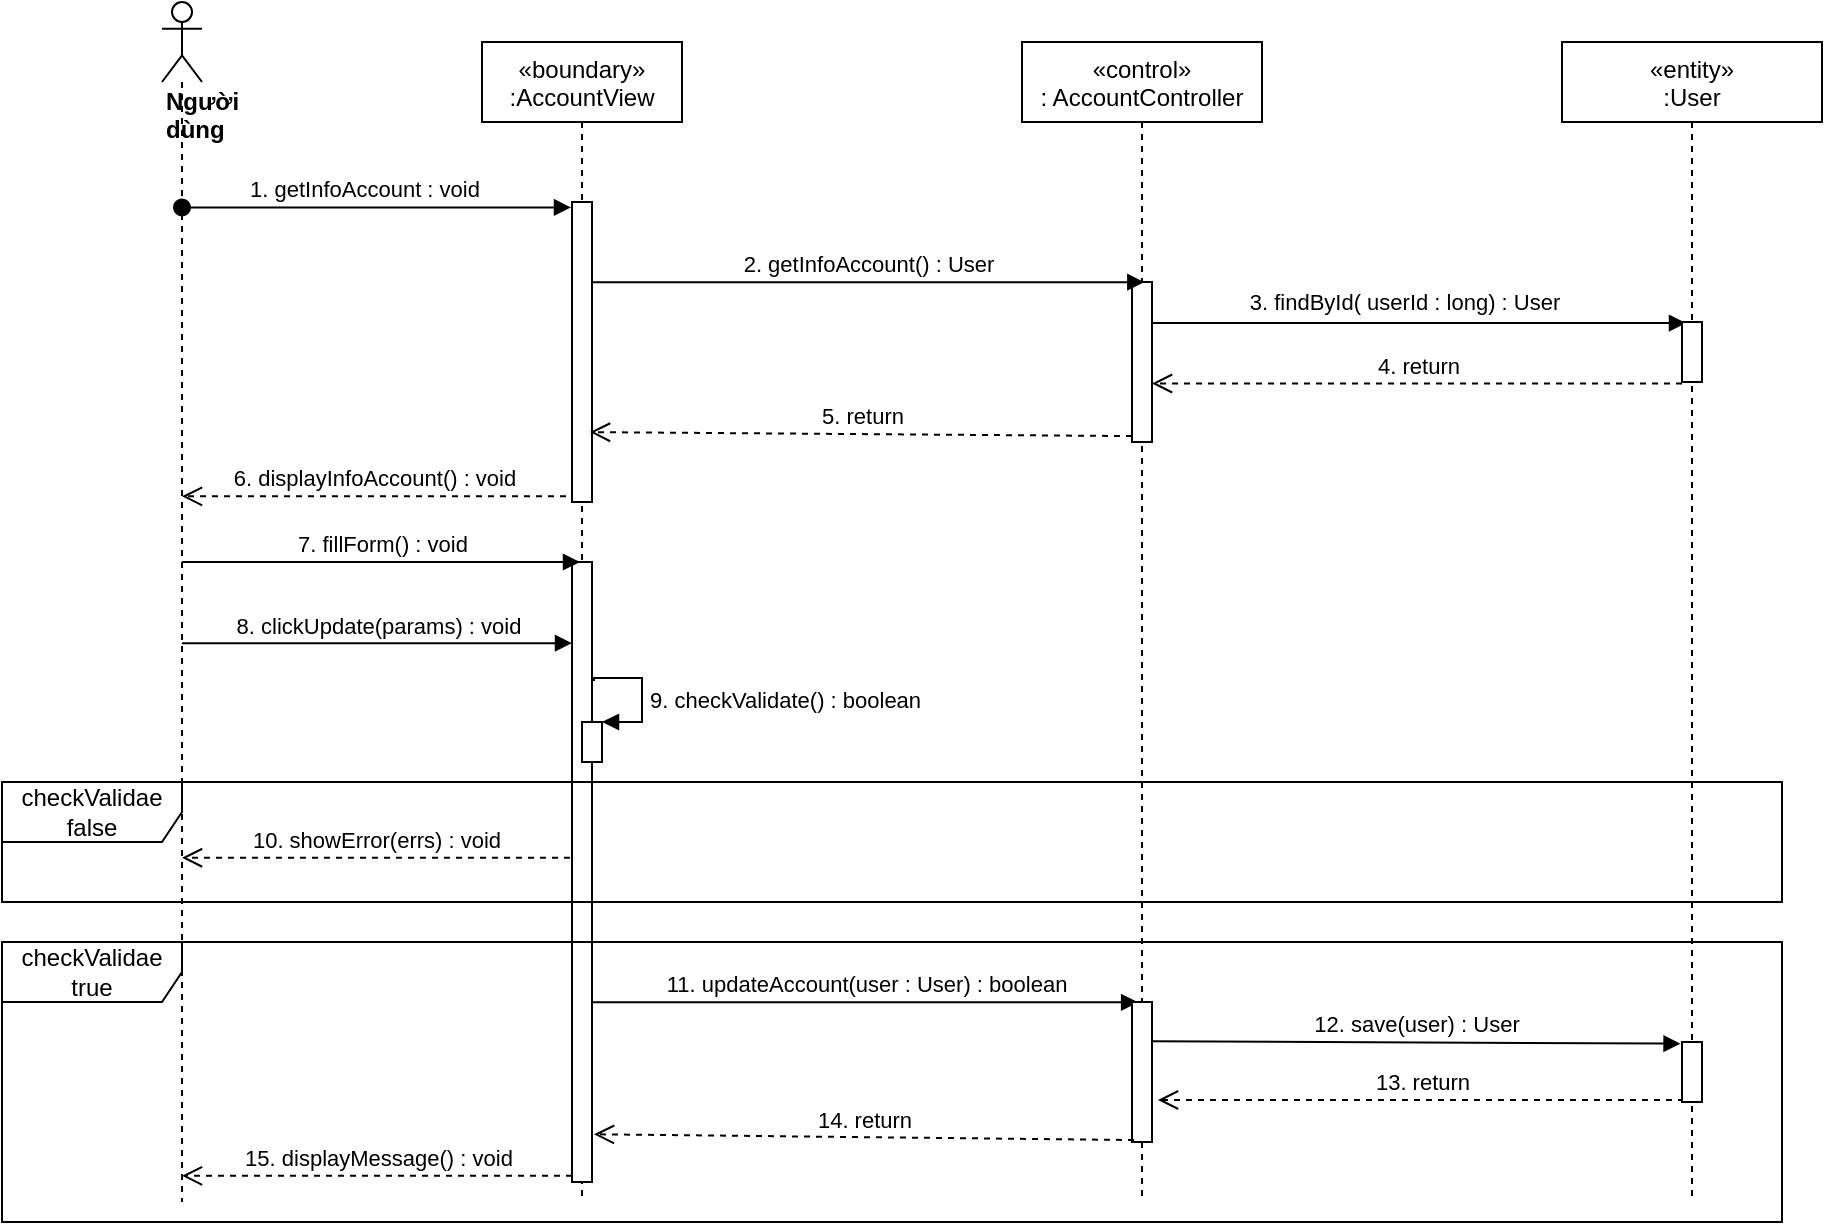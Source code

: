 <mxfile version="14.7.0" type="device"><diagram id="kgpKYQtTHZ0yAKxKKP6v" name="Page-1"><mxGraphModel dx="1108" dy="425" grid="1" gridSize="10" guides="1" tooltips="1" connect="1" arrows="1" fold="1" page="1" pageScale="1" pageWidth="850" pageHeight="1100" math="0" shadow="0"><root><mxCell id="0"/><mxCell id="1" parent="0"/><mxCell id="cm-e9RdBKjdfD5Plnjkp-1" value="«boundary»&#10;:AccountView" style="shape=umlLifeline;perimeter=lifelinePerimeter;container=1;collapsible=0;recursiveResize=0;rounded=0;shadow=0;strokeWidth=1;" parent="1" vertex="1"><mxGeometry x="260" y="80" width="100" height="580" as="geometry"/></mxCell><mxCell id="cm-e9RdBKjdfD5Plnjkp-2" value="" style="points=[];perimeter=orthogonalPerimeter;rounded=0;shadow=0;strokeWidth=1;" parent="cm-e9RdBKjdfD5Plnjkp-1" vertex="1"><mxGeometry x="45" y="80" width="10" height="150" as="geometry"/></mxCell><mxCell id="cm-e9RdBKjdfD5Plnjkp-23" value="" style="html=1;points=[];perimeter=orthogonalPerimeter;" parent="cm-e9RdBKjdfD5Plnjkp-1" vertex="1"><mxGeometry x="45" y="260" width="10" height="310" as="geometry"/></mxCell><mxCell id="cm-e9RdBKjdfD5Plnjkp-3" value="«control»&#10;: AccountController" style="shape=umlLifeline;perimeter=lifelinePerimeter;container=1;collapsible=0;recursiveResize=0;rounded=0;shadow=0;strokeWidth=1;" parent="1" vertex="1"><mxGeometry x="530" y="80" width="120" height="580" as="geometry"/></mxCell><mxCell id="cm-e9RdBKjdfD5Plnjkp-4" value="" style="points=[];perimeter=orthogonalPerimeter;rounded=0;shadow=0;strokeWidth=1;" parent="cm-e9RdBKjdfD5Plnjkp-3" vertex="1"><mxGeometry x="55" y="120" width="10" height="80" as="geometry"/></mxCell><mxCell id="cm-e9RdBKjdfD5Plnjkp-5" value="&lt;div&gt;&lt;b&gt;Người dùng&lt;/b&gt;&lt;/div&gt;" style="shape=umlLifeline;participant=umlActor;perimeter=lifelinePerimeter;whiteSpace=wrap;html=1;container=1;collapsible=0;recursiveResize=0;verticalAlign=top;spacingTop=36;outlineConnect=0;align=left;" parent="1" vertex="1"><mxGeometry x="100" y="60" width="20" height="600" as="geometry"/></mxCell><mxCell id="cm-e9RdBKjdfD5Plnjkp-6" value="1. getInfoAccount : void" style="verticalAlign=bottom;startArrow=oval;endArrow=block;startSize=8;shadow=0;strokeWidth=1;entryX=-0.05;entryY=0.018;entryDx=0;entryDy=0;entryPerimeter=0;" parent="1" source="cm-e9RdBKjdfD5Plnjkp-5" target="cm-e9RdBKjdfD5Plnjkp-2" edge="1"><mxGeometry x="-0.06" relative="1" as="geometry"><mxPoint x="100" y="170" as="sourcePoint"/><mxPoint as="offset"/></mxGeometry></mxCell><mxCell id="cm-e9RdBKjdfD5Plnjkp-9" value="2. getInfoAccount() : User" style="html=1;verticalAlign=bottom;endArrow=block;entryX=0.617;entryY=0.001;entryDx=0;entryDy=0;entryPerimeter=0;" parent="1" source="cm-e9RdBKjdfD5Plnjkp-2" target="cm-e9RdBKjdfD5Plnjkp-4" edge="1"><mxGeometry width="80" relative="1" as="geometry"><mxPoint x="320" y="248" as="sourcePoint"/><mxPoint x="500" y="210" as="targetPoint"/></mxGeometry></mxCell><mxCell id="cm-e9RdBKjdfD5Plnjkp-10" value="" style="html=1;verticalAlign=bottom;endArrow=block;entryX=0.2;entryY=0.017;entryDx=0;entryDy=0;entryPerimeter=0;" parent="1" source="cm-e9RdBKjdfD5Plnjkp-4" target="uu-KjsvJ5A50scSc1R_8-1" edge="1"><mxGeometry width="80" relative="1" as="geometry"><mxPoint x="609" y="221.68" as="sourcePoint"/><mxPoint x="687" y="220.68" as="targetPoint"/></mxGeometry></mxCell><mxCell id="cm-e9RdBKjdfD5Plnjkp-11" value="3. findById( userId : long) : User" style="edgeLabel;html=1;align=center;verticalAlign=middle;resizable=0;points=[];" parent="cm-e9RdBKjdfD5Plnjkp-10" vertex="1" connectable="0"><mxGeometry x="-0.077" y="4" relative="1" as="geometry"><mxPoint x="3" y="-7" as="offset"/></mxGeometry></mxCell><mxCell id="cm-e9RdBKjdfD5Plnjkp-12" value="4. return" style="html=1;verticalAlign=bottom;endArrow=open;dashed=1;endSize=8;exitX=0;exitY=1.025;exitDx=0;exitDy=0;exitPerimeter=0;" parent="1" source="uu-KjsvJ5A50scSc1R_8-1" target="cm-e9RdBKjdfD5Plnjkp-4" edge="1"><mxGeometry relative="1" as="geometry"><mxPoint x="687" y="260.24" as="sourcePoint"/><mxPoint x="610" y="261.015" as="targetPoint"/></mxGeometry></mxCell><mxCell id="cm-e9RdBKjdfD5Plnjkp-15" value="«entity»&#10;:User" style="shape=umlLifeline;perimeter=lifelinePerimeter;container=1;collapsible=0;recursiveResize=0;rounded=0;shadow=0;strokeWidth=1;" parent="1" vertex="1"><mxGeometry x="800" y="80" width="130" height="580" as="geometry"/></mxCell><mxCell id="cm-e9RdBKjdfD5Plnjkp-19" value="7. fillForm() : void" style="html=1;verticalAlign=bottom;endArrow=block;entryX=0.4;entryY=0;entryDx=0;entryDy=0;entryPerimeter=0;" parent="1" source="cm-e9RdBKjdfD5Plnjkp-5" target="cm-e9RdBKjdfD5Plnjkp-23" edge="1"><mxGeometry width="80" relative="1" as="geometry"><mxPoint x="550" y="320" as="sourcePoint"/><mxPoint x="280" y="320" as="targetPoint"/></mxGeometry></mxCell><mxCell id="cm-e9RdBKjdfD5Plnjkp-20" value="" style="html=1;points=[];perimeter=orthogonalPerimeter;" parent="1" vertex="1"><mxGeometry x="310" y="420" width="10" height="20" as="geometry"/></mxCell><mxCell id="cm-e9RdBKjdfD5Plnjkp-21" value="9. checkValidate() : boolean" style="edgeStyle=orthogonalEdgeStyle;html=1;align=left;spacingLeft=2;endArrow=block;rounded=0;entryX=1;entryY=0;exitX=1;exitY=0.197;exitDx=0;exitDy=0;exitPerimeter=0;" parent="1" target="cm-e9RdBKjdfD5Plnjkp-20" edge="1" source="cm-e9RdBKjdfD5Plnjkp-23"><mxGeometry x="0.119" relative="1" as="geometry"><mxPoint x="320" y="360" as="sourcePoint"/><Array as="points"><mxPoint x="316" y="399"/><mxPoint x="316" y="398"/><mxPoint x="340" y="398"/><mxPoint x="340" y="420"/></Array><mxPoint as="offset"/></mxGeometry></mxCell><mxCell id="cm-e9RdBKjdfD5Plnjkp-25" value="11. updateAccount(user : User) : boolean" style="html=1;verticalAlign=bottom;endArrow=block;entryX=0.307;entryY=0.002;entryDx=0;entryDy=0;entryPerimeter=0;" parent="1" source="cm-e9RdBKjdfD5Plnjkp-23" target="cm-e9RdBKjdfD5Plnjkp-24" edge="1"><mxGeometry width="80" relative="1" as="geometry"><mxPoint x="317" y="400" as="sourcePoint"/><mxPoint x="420" y="360" as="targetPoint"/></mxGeometry></mxCell><mxCell id="cm-e9RdBKjdfD5Plnjkp-28" value="12. save(user) : User" style="html=1;verticalAlign=bottom;endArrow=block;entryX=-0.072;entryY=0.028;entryDx=0;entryDy=0;entryPerimeter=0;exitX=1;exitY=0.28;exitDx=0;exitDy=0;exitPerimeter=0;" parent="1" source="cm-e9RdBKjdfD5Plnjkp-24" target="cm-e9RdBKjdfD5Plnjkp-16" edge="1"><mxGeometry width="80" relative="1" as="geometry"><mxPoint x="694" y="431" as="sourcePoint"/><mxPoint x="600" y="460" as="targetPoint"/></mxGeometry></mxCell><mxCell id="cm-e9RdBKjdfD5Plnjkp-29" value="13. return" style="html=1;verticalAlign=bottom;endArrow=open;dashed=1;endSize=8;exitX=0.1;exitY=0.967;exitDx=0;exitDy=0;exitPerimeter=0;entryX=1.3;entryY=0.7;entryDx=0;entryDy=0;entryPerimeter=0;" parent="1" source="cm-e9RdBKjdfD5Plnjkp-16" target="cm-e9RdBKjdfD5Plnjkp-24" edge="1"><mxGeometry relative="1" as="geometry"><mxPoint x="750" y="490" as="sourcePoint"/><mxPoint x="580" y="520" as="targetPoint"/></mxGeometry></mxCell><mxCell id="uu-KjsvJ5A50scSc1R_8-1" value="" style="html=1;points=[];perimeter=orthogonalPerimeter;" parent="1" vertex="1"><mxGeometry x="860" y="220" width="10" height="30" as="geometry"/></mxCell><mxCell id="uu-KjsvJ5A50scSc1R_8-2" value="8. clickUpdate(params) : void" style="html=1;verticalAlign=bottom;endArrow=block;entryX=0;entryY=0.131;entryDx=0;entryDy=0;entryPerimeter=0;" parent="1" source="cm-e9RdBKjdfD5Plnjkp-5" target="cm-e9RdBKjdfD5Plnjkp-23" edge="1"><mxGeometry width="80" relative="1" as="geometry"><mxPoint x="520" y="420" as="sourcePoint"/><mxPoint x="300" y="420" as="targetPoint"/></mxGeometry></mxCell><mxCell id="FAPW5d234x4yZgbk7WTX-1" value="10. showError(errs) : void" style="html=1;verticalAlign=bottom;endArrow=open;dashed=1;endSize=8;exitX=-0.1;exitY=0.477;exitDx=0;exitDy=0;exitPerimeter=0;" edge="1" parent="1" source="cm-e9RdBKjdfD5Plnjkp-23" target="cm-e9RdBKjdfD5Plnjkp-5"><mxGeometry relative="1" as="geometry"><mxPoint x="270" y="520" as="sourcePoint"/><mxPoint x="520" y="520" as="targetPoint"/></mxGeometry></mxCell><mxCell id="FAPW5d234x4yZgbk7WTX-2" value="checkValidae false" style="shape=umlFrame;whiteSpace=wrap;html=1;width=90;height=30;" vertex="1" parent="1"><mxGeometry x="20" y="450" width="890" height="60" as="geometry"/></mxCell><mxCell id="cm-e9RdBKjdfD5Plnjkp-16" value="" style="points=[];perimeter=orthogonalPerimeter;rounded=0;shadow=0;strokeWidth=1;" parent="1" vertex="1"><mxGeometry x="860" y="580" width="10" height="30" as="geometry"/></mxCell><mxCell id="cm-e9RdBKjdfD5Plnjkp-24" value="" style="html=1;points=[];perimeter=orthogonalPerimeter;" parent="1" vertex="1"><mxGeometry x="585" y="560" width="10" height="70" as="geometry"/></mxCell><mxCell id="FAPW5d234x4yZgbk7WTX-3" value="15. displayMessage() : void" style="html=1;verticalAlign=bottom;endArrow=open;dashed=1;endSize=8;exitX=0;exitY=0.99;exitDx=0;exitDy=0;exitPerimeter=0;" edge="1" parent="1" source="cm-e9RdBKjdfD5Plnjkp-23" target="cm-e9RdBKjdfD5Plnjkp-5"><mxGeometry relative="1" as="geometry"><mxPoint x="600" y="470" as="sourcePoint"/><mxPoint x="520" y="470" as="targetPoint"/></mxGeometry></mxCell><mxCell id="FAPW5d234x4yZgbk7WTX-4" value="14. return" style="html=1;verticalAlign=bottom;endArrow=open;dashed=1;endSize=8;exitX=0.1;exitY=0.986;exitDx=0;exitDy=0;exitPerimeter=0;entryX=1.1;entryY=0.923;entryDx=0;entryDy=0;entryPerimeter=0;" edge="1" parent="1" source="cm-e9RdBKjdfD5Plnjkp-24" target="cm-e9RdBKjdfD5Plnjkp-23"><mxGeometry relative="1" as="geometry"><mxPoint x="600" y="470" as="sourcePoint"/><mxPoint x="330" y="619" as="targetPoint"/></mxGeometry></mxCell><mxCell id="FAPW5d234x4yZgbk7WTX-6" value="6. displayInfoAccount() : void" style="html=1;verticalAlign=bottom;endArrow=open;dashed=1;endSize=8;exitX=-0.3;exitY=0.981;exitDx=0;exitDy=0;exitPerimeter=0;" edge="1" parent="1" source="cm-e9RdBKjdfD5Plnjkp-2" target="cm-e9RdBKjdfD5Plnjkp-5"><mxGeometry relative="1" as="geometry"><mxPoint x="600" y="370" as="sourcePoint"/><mxPoint x="520" y="370" as="targetPoint"/></mxGeometry></mxCell><mxCell id="FAPW5d234x4yZgbk7WTX-7" value="5. return" style="html=1;verticalAlign=bottom;endArrow=open;dashed=1;endSize=8;exitX=0;exitY=0.963;exitDx=0;exitDy=0;exitPerimeter=0;entryX=0.9;entryY=0.767;entryDx=0;entryDy=0;entryPerimeter=0;" edge="1" parent="1" source="cm-e9RdBKjdfD5Plnjkp-4" target="cm-e9RdBKjdfD5Plnjkp-2"><mxGeometry relative="1" as="geometry"><mxPoint x="600" y="370" as="sourcePoint"/><mxPoint x="330" y="277" as="targetPoint"/></mxGeometry></mxCell><mxCell id="FAPW5d234x4yZgbk7WTX-9" value="checkValidae true" style="shape=umlFrame;whiteSpace=wrap;html=1;width=90;height=30;" vertex="1" parent="1"><mxGeometry x="20" y="530" width="890" height="140" as="geometry"/></mxCell></root></mxGraphModel></diagram></mxfile>